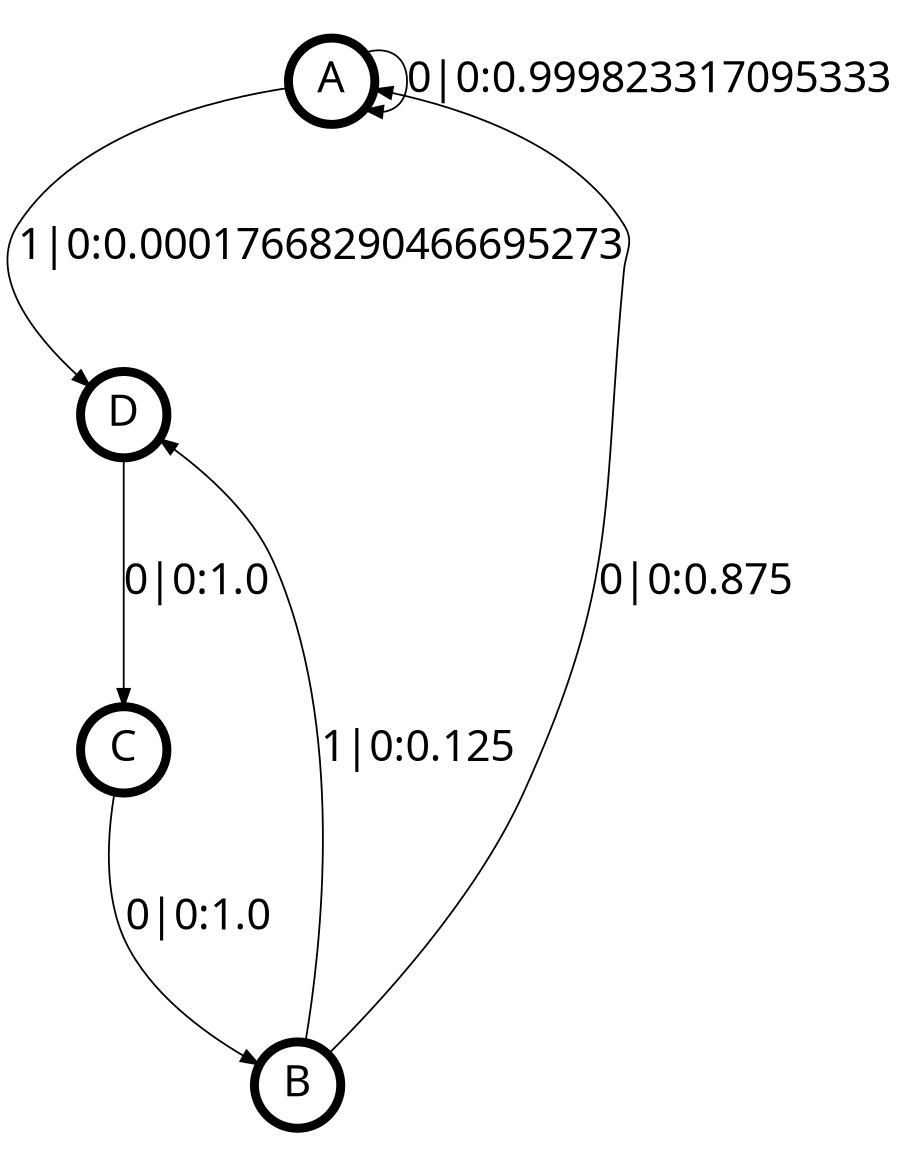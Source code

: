 digraph  {
size = "6,8.5";
ratio = "fill";
node
[shape = circle];
node [fontsize = 24];
node [penwidth = 5];
edge [fontsize = 24];
node [fontname = "CMU Serif Roman"];
graph [fontname = "CMU Serif Roman"];
edge [fontname = "CMU Serif Roman"];
A -> A [label = "0|0:0.999823317095333\l"];
A -> D [label = "1|0:0.00017668290466695273\l"];
B -> A [label = "0|0:0.875\l"];
B -> D [label = "1|0:0.125\l"];
C -> B [label = "0|0:1.0\l"];
D -> C [label = "0|0:1.0\l"];
}